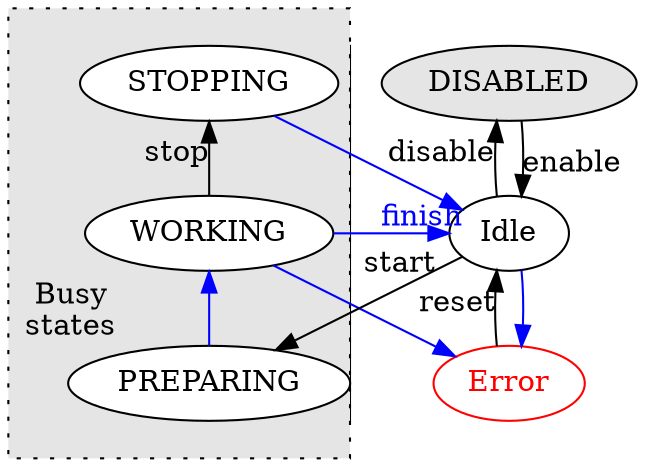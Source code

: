 digraph simple {
  layout="neato"

  _box [label=" \n \n \n \n \nBusy                       \nstates                       ",
        pos="-0.2,1!", height=3,shape=box, fillcolor=gray90,style="filled,dotted"]

  subgraph "cluster_Busy" {label="Busy-states";Busy;Preparing;Stopping;}
  Ready [pos="2,1!", label="Idle"];
  Error [pos="2,0!", color=red, fontcolor="red"];
  Disabled [pos="2,2!", fillcolor="gray90", style=filled, label="DISABLED"];
  Busy [pos="0,1!", label="WORKING", style=filled, fillcolor=white];
  Preparing [pos="0,0!", style=filled, fillcolor=white, label="PREPARING"];
  Stopping [pos="0,2!", style=filled, fillcolor=white, label="STOPPING"];

  Ready -> Preparing [labelangle=-20, labeldistance=3,taillabel="start"];
  Preparing -> Busy [color=blue];
  Busy -> Stopping [label="stop"];
  Stopping -> Ready [color=blue];
  Busy -> Ready [label="finish", color=blue,fontcolor=blue];
  Busy -> Error [color=blue];
  Error -> Ready [label="reset"];
  Ready -> Disabled [label="disable"];
  Disabled -> Ready [label="enable"];
  Ready -> Error [color=blue];
/*
  Busy -> Busy [label="start"];
  Ready -> Ready [label="stop"];
  Ready -> Ready [label="reset"];
*/
}
